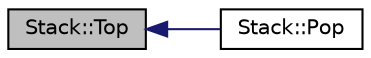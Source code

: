 digraph G
{
  edge [fontname="Helvetica",fontsize="10",labelfontname="Helvetica",labelfontsize="10"];
  node [fontname="Helvetica",fontsize="10",shape=record];
  rankdir="LR";
  Node1 [label="Stack::Top",height=0.2,width=0.4,color="black", fillcolor="grey75", style="filled" fontcolor="black"];
  Node1 -> Node2 [dir="back",color="midnightblue",fontsize="10",style="solid",fontname="Helvetica"];
  Node2 [label="Stack::Pop",height=0.2,width=0.4,color="black", fillcolor="white", style="filled",URL="$class_stack.html#adf8108d07d41e0248437aea661b90f1a",tooltip="Remove element from top of the stack and return it."];
}
